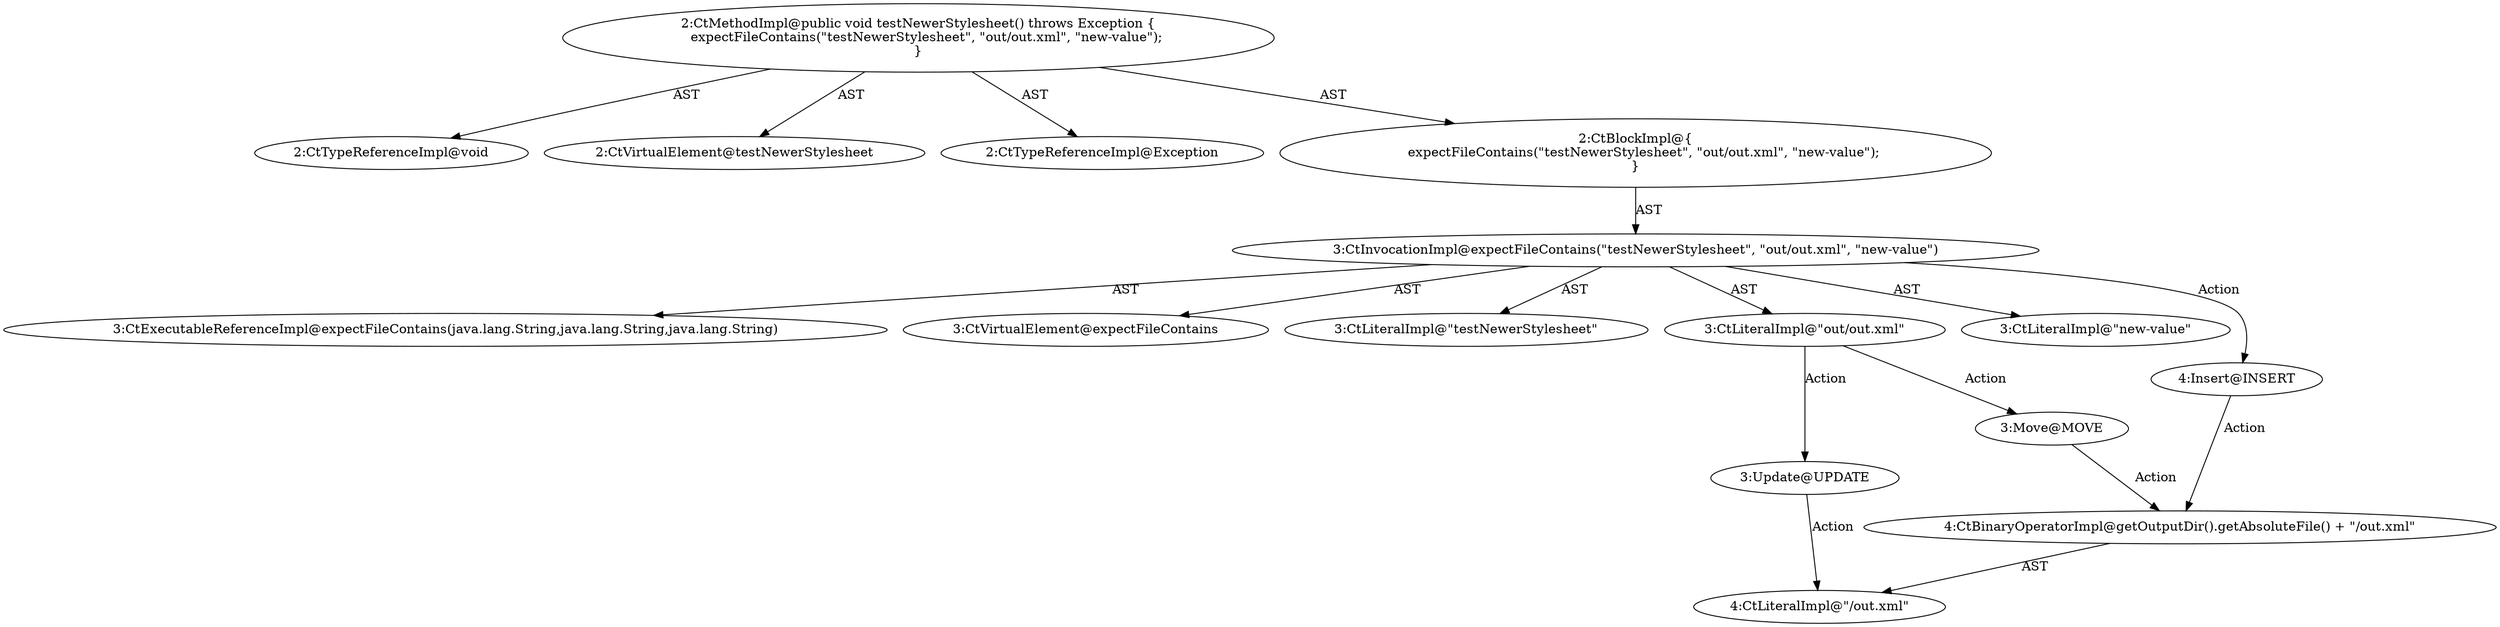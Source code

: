 digraph "testNewerStylesheet#?" {
0 [label="2:CtTypeReferenceImpl@void" shape=ellipse]
1 [label="2:CtVirtualElement@testNewerStylesheet" shape=ellipse]
2 [label="2:CtTypeReferenceImpl@Exception" shape=ellipse]
3 [label="3:CtExecutableReferenceImpl@expectFileContains(java.lang.String,java.lang.String,java.lang.String)" shape=ellipse]
4 [label="3:CtVirtualElement@expectFileContains" shape=ellipse]
5 [label="3:CtLiteralImpl@\"testNewerStylesheet\"" shape=ellipse]
6 [label="3:CtLiteralImpl@\"out/out.xml\"" shape=ellipse]
7 [label="3:CtLiteralImpl@\"new-value\"" shape=ellipse]
8 [label="3:CtInvocationImpl@expectFileContains(\"testNewerStylesheet\", \"out/out.xml\", \"new-value\")" shape=ellipse]
9 [label="2:CtBlockImpl@\{
    expectFileContains(\"testNewerStylesheet\", \"out/out.xml\", \"new-value\");
\}" shape=ellipse]
10 [label="2:CtMethodImpl@public void testNewerStylesheet() throws Exception \{
    expectFileContains(\"testNewerStylesheet\", \"out/out.xml\", \"new-value\");
\}" shape=ellipse]
11 [label="3:Update@UPDATE" shape=ellipse]
12 [label="4:CtLiteralImpl@\"/out.xml\"" shape=ellipse]
13 [label="4:Insert@INSERT" shape=ellipse]
14 [label="4:CtBinaryOperatorImpl@getOutputDir().getAbsoluteFile() + \"/out.xml\"" shape=ellipse]
15 [label="3:Move@MOVE" shape=ellipse]
6 -> 11 [label="Action"];
6 -> 15 [label="Action"];
8 -> 4 [label="AST"];
8 -> 3 [label="AST"];
8 -> 5 [label="AST"];
8 -> 6 [label="AST"];
8 -> 7 [label="AST"];
8 -> 13 [label="Action"];
9 -> 8 [label="AST"];
10 -> 1 [label="AST"];
10 -> 0 [label="AST"];
10 -> 2 [label="AST"];
10 -> 9 [label="AST"];
11 -> 12 [label="Action"];
13 -> 14 [label="Action"];
14 -> 12 [label="AST"];
15 -> 14 [label="Action"];
}